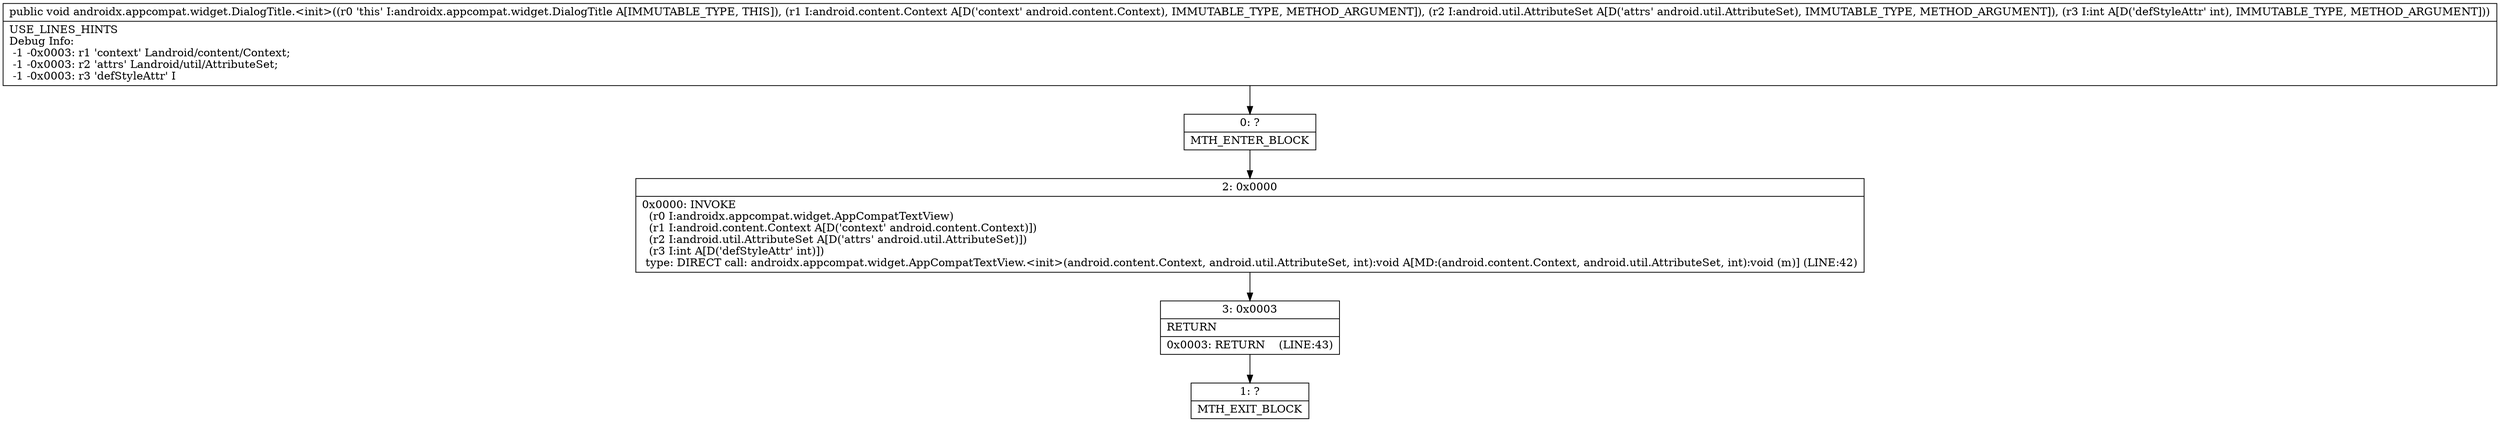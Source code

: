 digraph "CFG forandroidx.appcompat.widget.DialogTitle.\<init\>(Landroid\/content\/Context;Landroid\/util\/AttributeSet;I)V" {
Node_0 [shape=record,label="{0\:\ ?|MTH_ENTER_BLOCK\l}"];
Node_2 [shape=record,label="{2\:\ 0x0000|0x0000: INVOKE  \l  (r0 I:androidx.appcompat.widget.AppCompatTextView)\l  (r1 I:android.content.Context A[D('context' android.content.Context)])\l  (r2 I:android.util.AttributeSet A[D('attrs' android.util.AttributeSet)])\l  (r3 I:int A[D('defStyleAttr' int)])\l type: DIRECT call: androidx.appcompat.widget.AppCompatTextView.\<init\>(android.content.Context, android.util.AttributeSet, int):void A[MD:(android.content.Context, android.util.AttributeSet, int):void (m)] (LINE:42)\l}"];
Node_3 [shape=record,label="{3\:\ 0x0003|RETURN\l|0x0003: RETURN    (LINE:43)\l}"];
Node_1 [shape=record,label="{1\:\ ?|MTH_EXIT_BLOCK\l}"];
MethodNode[shape=record,label="{public void androidx.appcompat.widget.DialogTitle.\<init\>((r0 'this' I:androidx.appcompat.widget.DialogTitle A[IMMUTABLE_TYPE, THIS]), (r1 I:android.content.Context A[D('context' android.content.Context), IMMUTABLE_TYPE, METHOD_ARGUMENT]), (r2 I:android.util.AttributeSet A[D('attrs' android.util.AttributeSet), IMMUTABLE_TYPE, METHOD_ARGUMENT]), (r3 I:int A[D('defStyleAttr' int), IMMUTABLE_TYPE, METHOD_ARGUMENT]))  | USE_LINES_HINTS\lDebug Info:\l  \-1 \-0x0003: r1 'context' Landroid\/content\/Context;\l  \-1 \-0x0003: r2 'attrs' Landroid\/util\/AttributeSet;\l  \-1 \-0x0003: r3 'defStyleAttr' I\l}"];
MethodNode -> Node_0;Node_0 -> Node_2;
Node_2 -> Node_3;
Node_3 -> Node_1;
}


